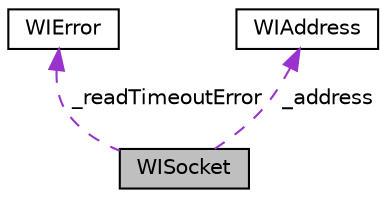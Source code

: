 digraph G
{
  edge [fontname="Helvetica",fontsize="10",labelfontname="Helvetica",labelfontsize="10"];
  node [fontname="Helvetica",fontsize="10",shape=record];
  Node1 [label="WISocket",height=0.2,width=0.4,color="black", fillcolor="grey75", style="filled" fontcolor="black"];
  Node2 -> Node1 [dir="back",color="darkorchid3",fontsize="10",style="dashed",label=" _readTimeoutError" ,fontname="Helvetica"];
  Node2 [label="WIError",height=0.2,width=0.4,color="black", fillcolor="white", style="filled",URL="$interface_w_i_error.html"];
  Node3 -> Node1 [dir="back",color="darkorchid3",fontsize="10",style="dashed",label=" _address" ,fontname="Helvetica"];
  Node3 [label="WIAddress",height=0.2,width=0.4,color="black", fillcolor="white", style="filled",URL="$interface_w_i_address.html"];
}
